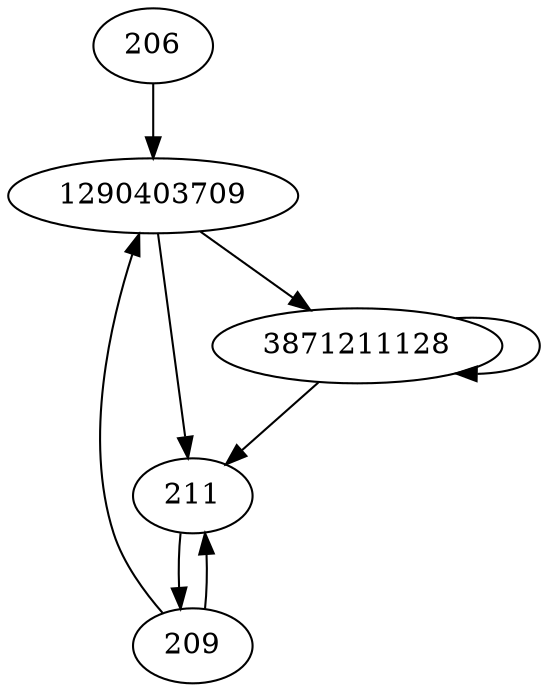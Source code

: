 digraph  {
206;
209;
211;
3871211128;
1290403709;
206 -> 1290403709;
209 -> 211;
209 -> 1290403709;
211 -> 209;
3871211128 -> 211;
3871211128 -> 3871211128;
1290403709 -> 211;
1290403709 -> 3871211128;
}
